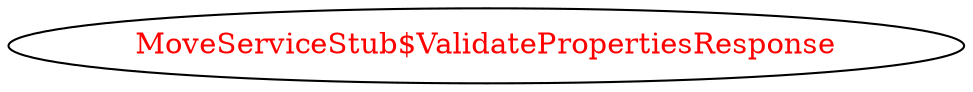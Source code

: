 digraph dependencyGraph {
 concentrate=true;
 ranksep="2.0";
 rankdir="LR"; 
 splines="ortho";
"MoveServiceStub$ValidatePropertiesResponse" [fontcolor="red"];
}